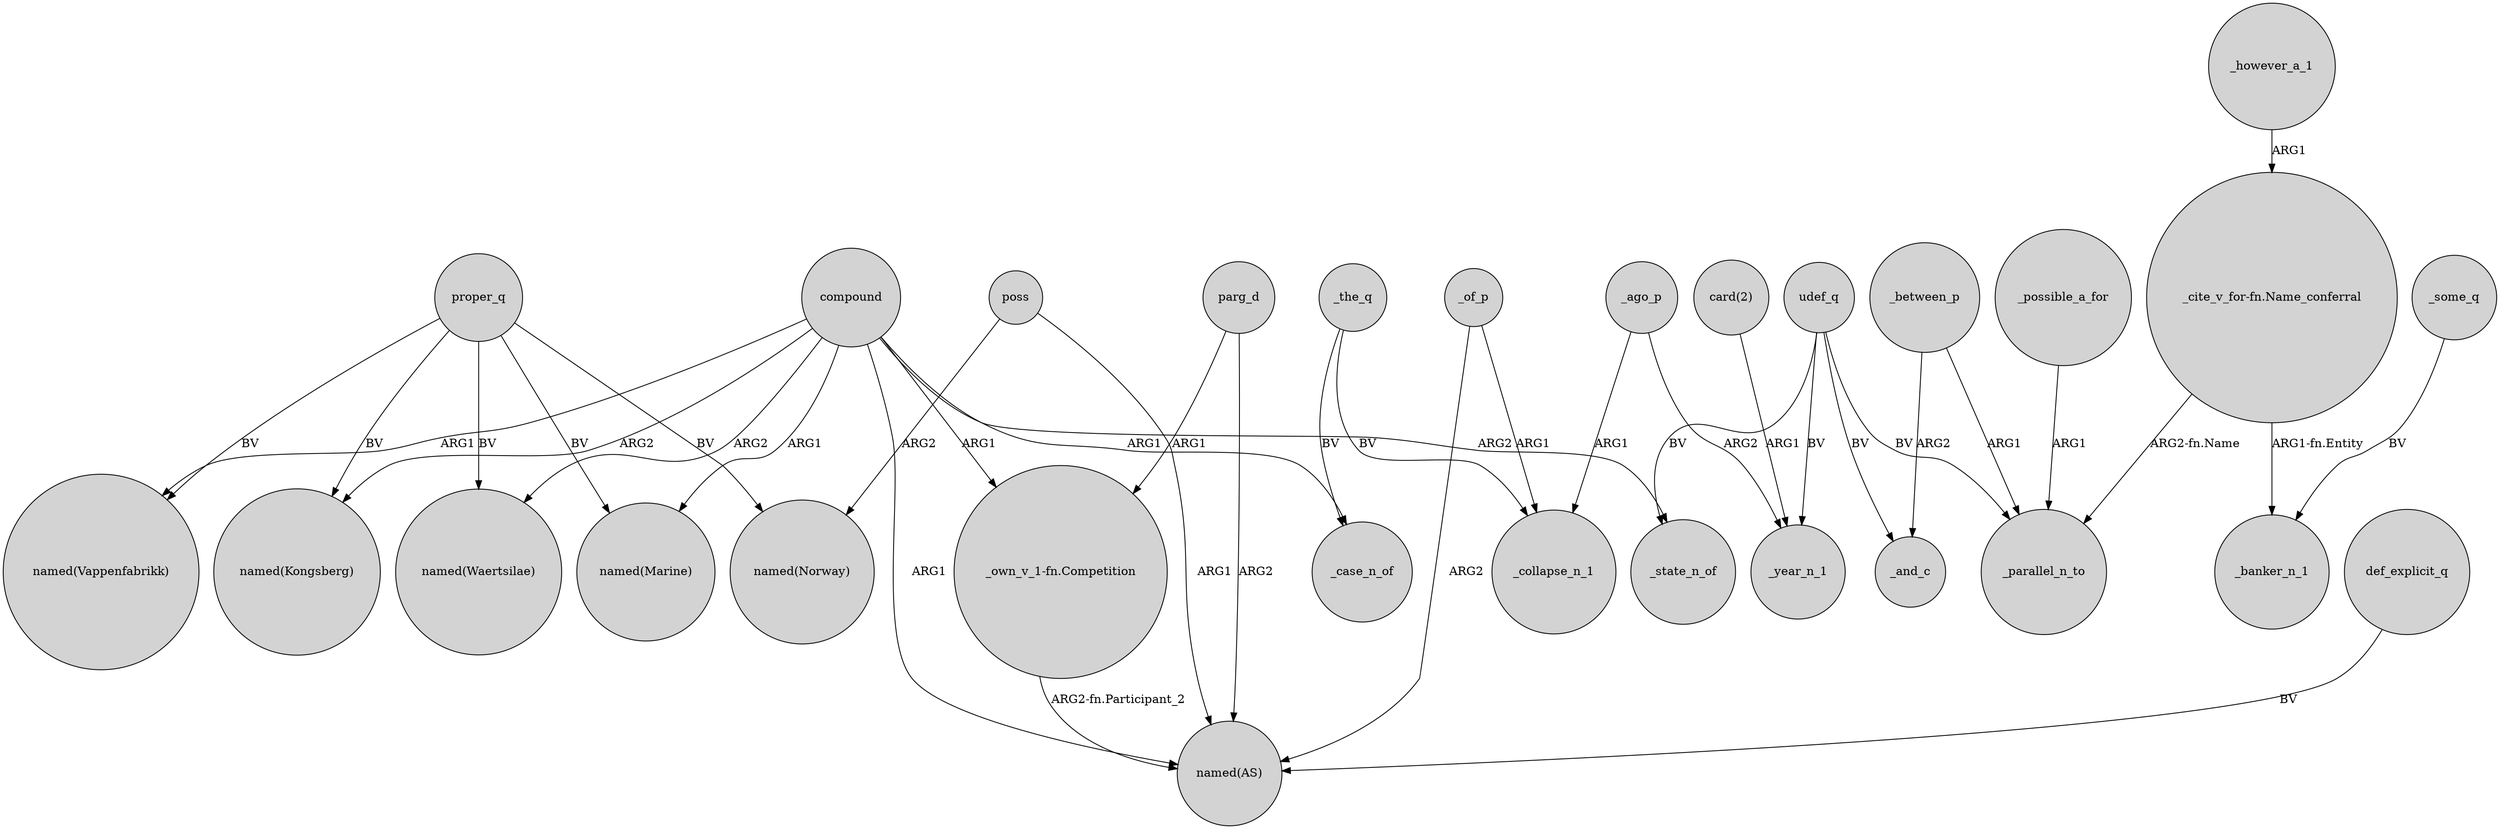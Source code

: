 digraph {
	node [shape=circle style=filled]
	proper_q -> "named(Marine)" [label=BV]
	_however_a_1 -> "_cite_v_for-fn.Name_conferral" [label=ARG1]
	proper_q -> "named(Vappenfabrikk)" [label=BV]
	parg_d -> "_own_v_1-fn.Competition" [label=ARG1]
	_of_p -> _collapse_n_1 [label=ARG1]
	compound -> "named(Kongsberg)" [label=ARG2]
	compound -> "named(AS)" [label=ARG1]
	compound -> "named(Marine)" [label=ARG1]
	udef_q -> _parallel_n_to [label=BV]
	_between_p -> _parallel_n_to [label=ARG1]
	compound -> _case_n_of [label=ARG1]
	proper_q -> "named(Waertsilae)" [label=BV]
	udef_q -> _and_c [label=BV]
	proper_q -> "named(Norway)" [label=BV]
	poss -> "named(Norway)" [label=ARG2]
	udef_q -> _state_n_of [label=BV]
	parg_d -> "named(AS)" [label=ARG2]
	"_own_v_1-fn.Competition" -> "named(AS)" [label="ARG2-fn.Participant_2"]
	compound -> "_own_v_1-fn.Competition" [label=ARG1]
	def_explicit_q -> "named(AS)" [label=BV]
	_the_q -> _collapse_n_1 [label=BV]
	_some_q -> _banker_n_1 [label=BV]
	"_cite_v_for-fn.Name_conferral" -> _banker_n_1 [label="ARG1-fn.Entity"]
	"_cite_v_for-fn.Name_conferral" -> _parallel_n_to [label="ARG2-fn.Name"]
	_ago_p -> _year_n_1 [label=ARG2]
	_possible_a_for -> _parallel_n_to [label=ARG1]
	udef_q -> _year_n_1 [label=BV]
	compound -> _state_n_of [label=ARG2]
	"card(2)" -> _year_n_1 [label=ARG1]
	_ago_p -> _collapse_n_1 [label=ARG1]
	compound -> "named(Waertsilae)" [label=ARG2]
	poss -> "named(AS)" [label=ARG1]
	_the_q -> _case_n_of [label=BV]
	compound -> "named(Vappenfabrikk)" [label=ARG1]
	_of_p -> "named(AS)" [label=ARG2]
	proper_q -> "named(Kongsberg)" [label=BV]
	_between_p -> _and_c [label=ARG2]
}
